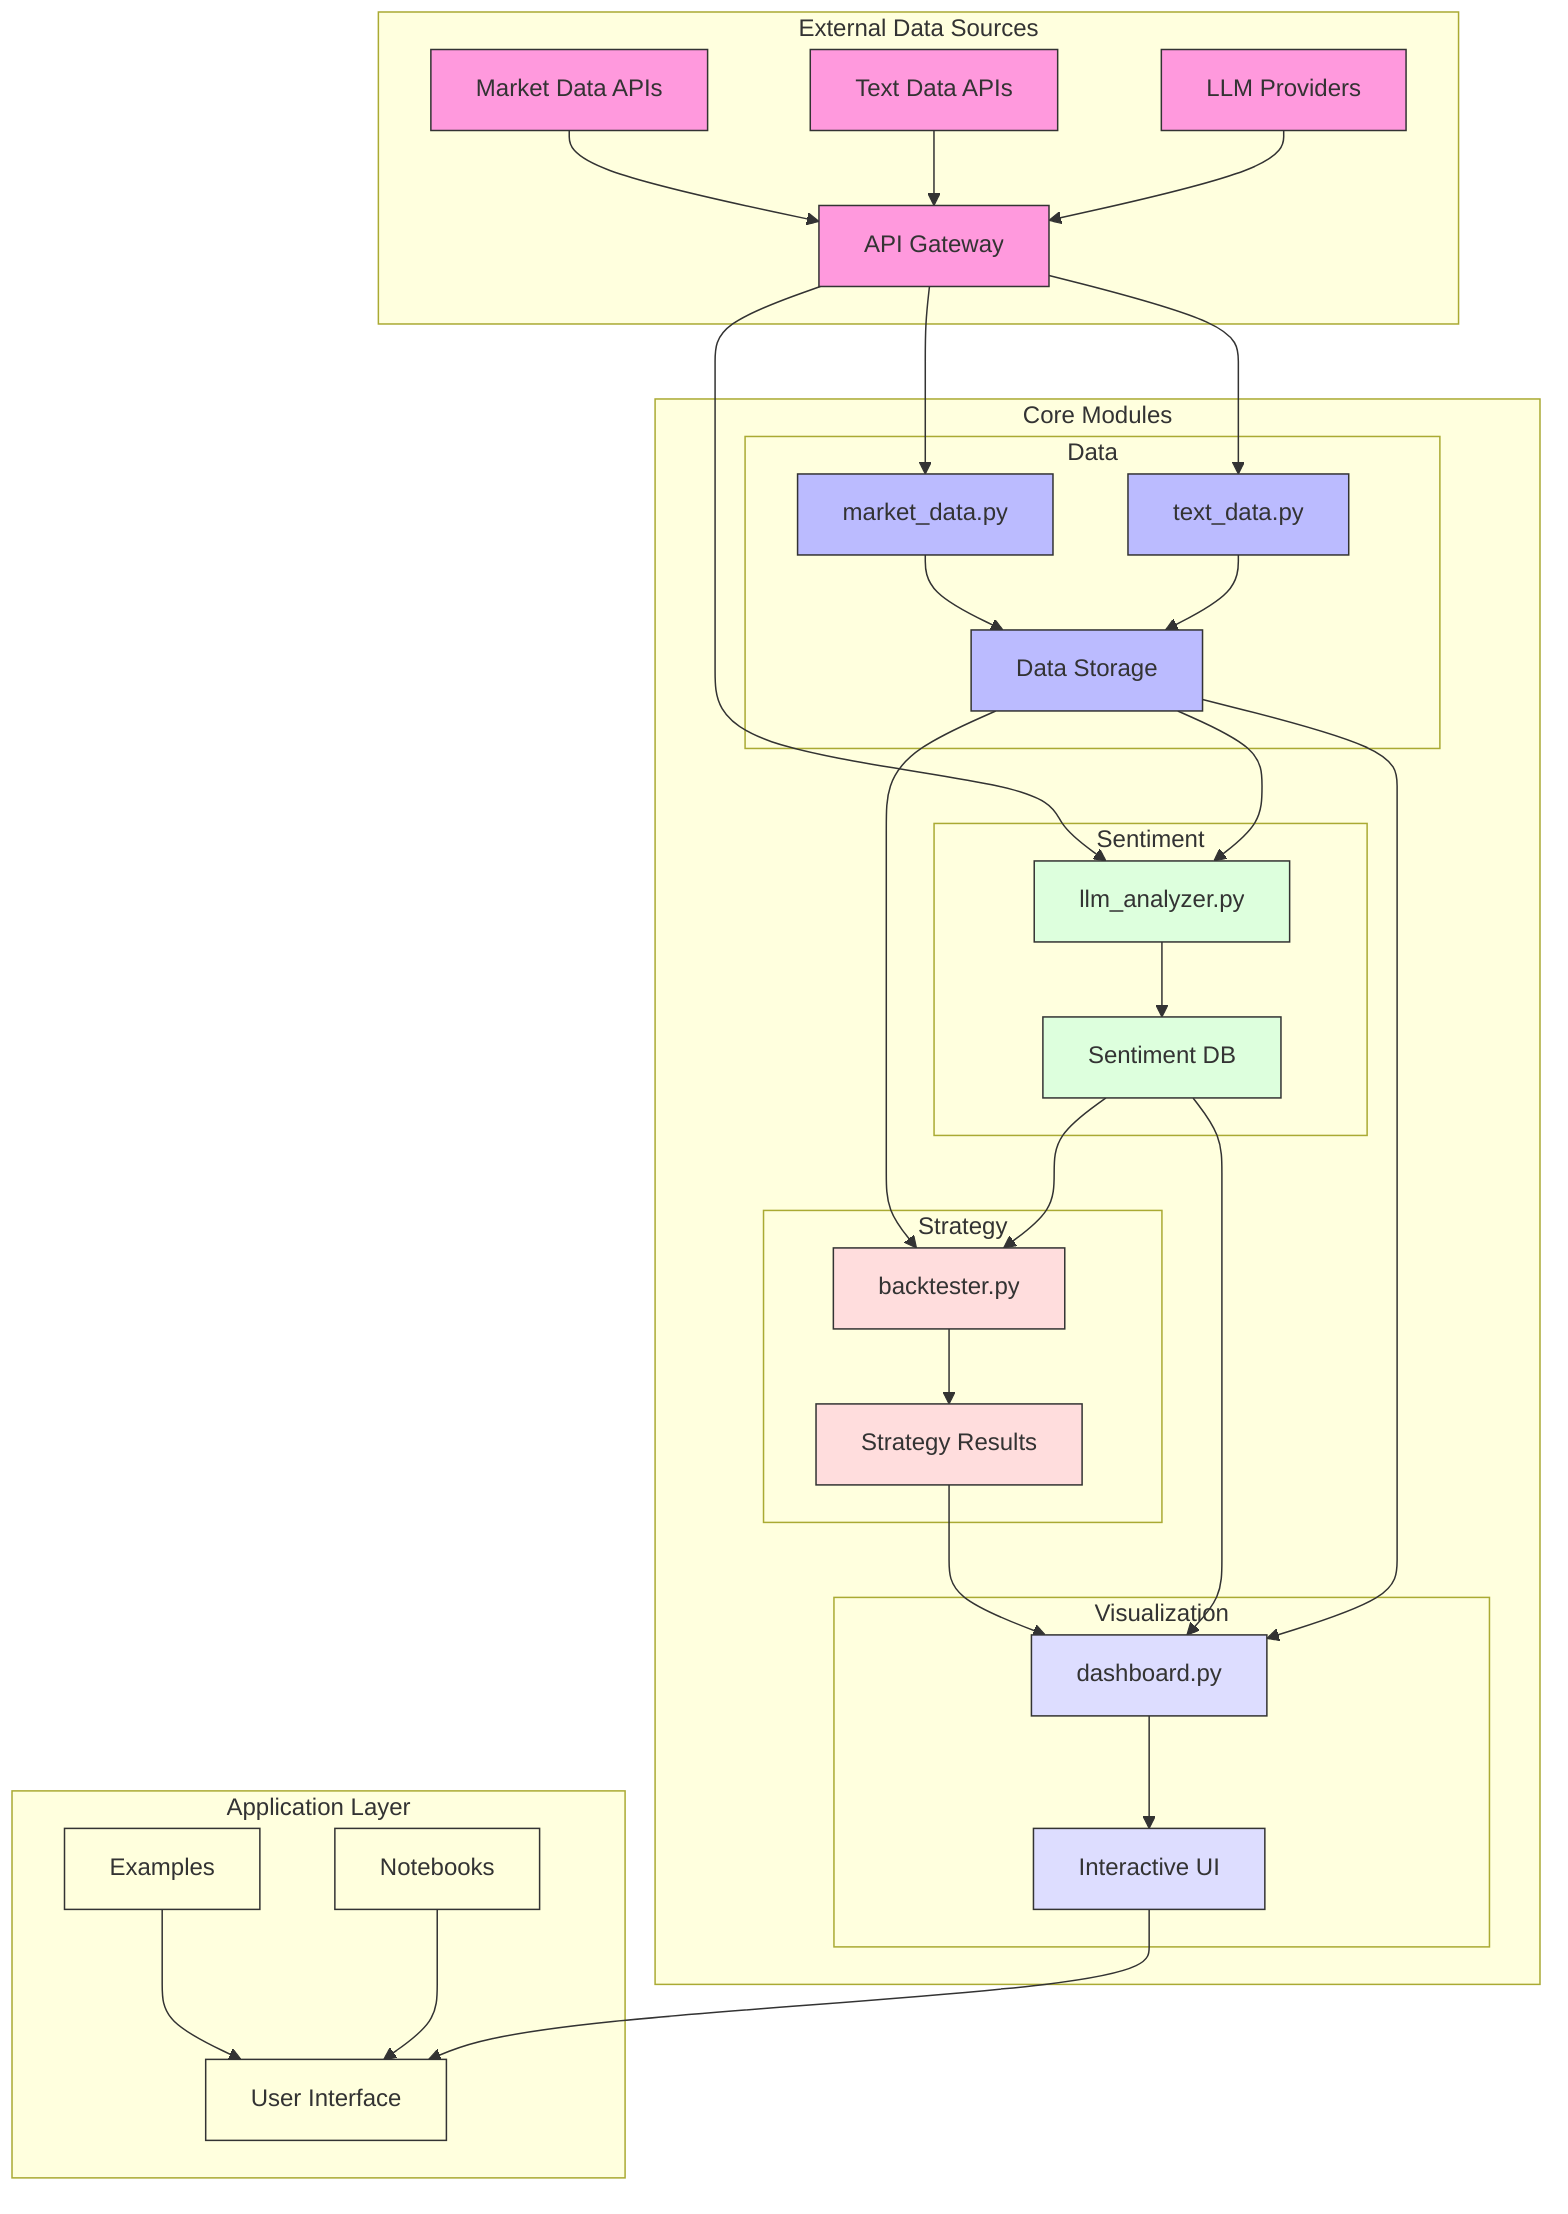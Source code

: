 graph TB
    subgraph External Data Sources
        EX1[Market Data APIs] --> EX3[API Gateway]
        EX2[Text Data APIs] --> EX3
        EX4[LLM Providers] --> EX3
    end
    
    subgraph Core Modules
        subgraph Data
            D1[market_data.py] --> D3[Data Storage]
            D2[text_data.py] --> D3
        end
        
        subgraph Sentiment
            S1[llm_analyzer.py] --> S2[Sentiment DB]
        end
        
        subgraph Strategy
            ST1[backtester.py] --> ST2[Strategy Results]
        end
        
        subgraph Visualization
            V1[dashboard.py] --> V2[Interactive UI]
        end
    end
    
    subgraph Application Layer
        A1[Examples] --> A3[User Interface]
        A2[Notebooks] --> A3
    end
    
    EX3 --> D1
    EX3 --> D2
    EX3 --> S1
    D3 --> S1
    D3 --> ST1
    S2 --> ST1
    ST2 --> V1
    S2 --> V1
    D3 --> V1
    V2 --> A3
    
    classDef external fill:#f9d,stroke:#333,stroke-width:1px
    classDef data fill:#bbf,stroke:#333,stroke-width:1px
    classDef sentiment fill:#dfd,stroke:#333,stroke-width:1px
    classDef strategy fill:#fdd,stroke:#333,stroke-width:1px
    classDef viz fill:#ddf,stroke:#333,stroke-width:1px
    classDef app fill:#ffd,stroke:#333,stroke-width:1px
    
    class EX1,EX2,EX3,EX4 external
    class D1,D2,D3 data
    class S1,S2 sentiment
    class ST1,ST2 strategy
    class V1,V2 viz
    class A1,A2,A3 app
